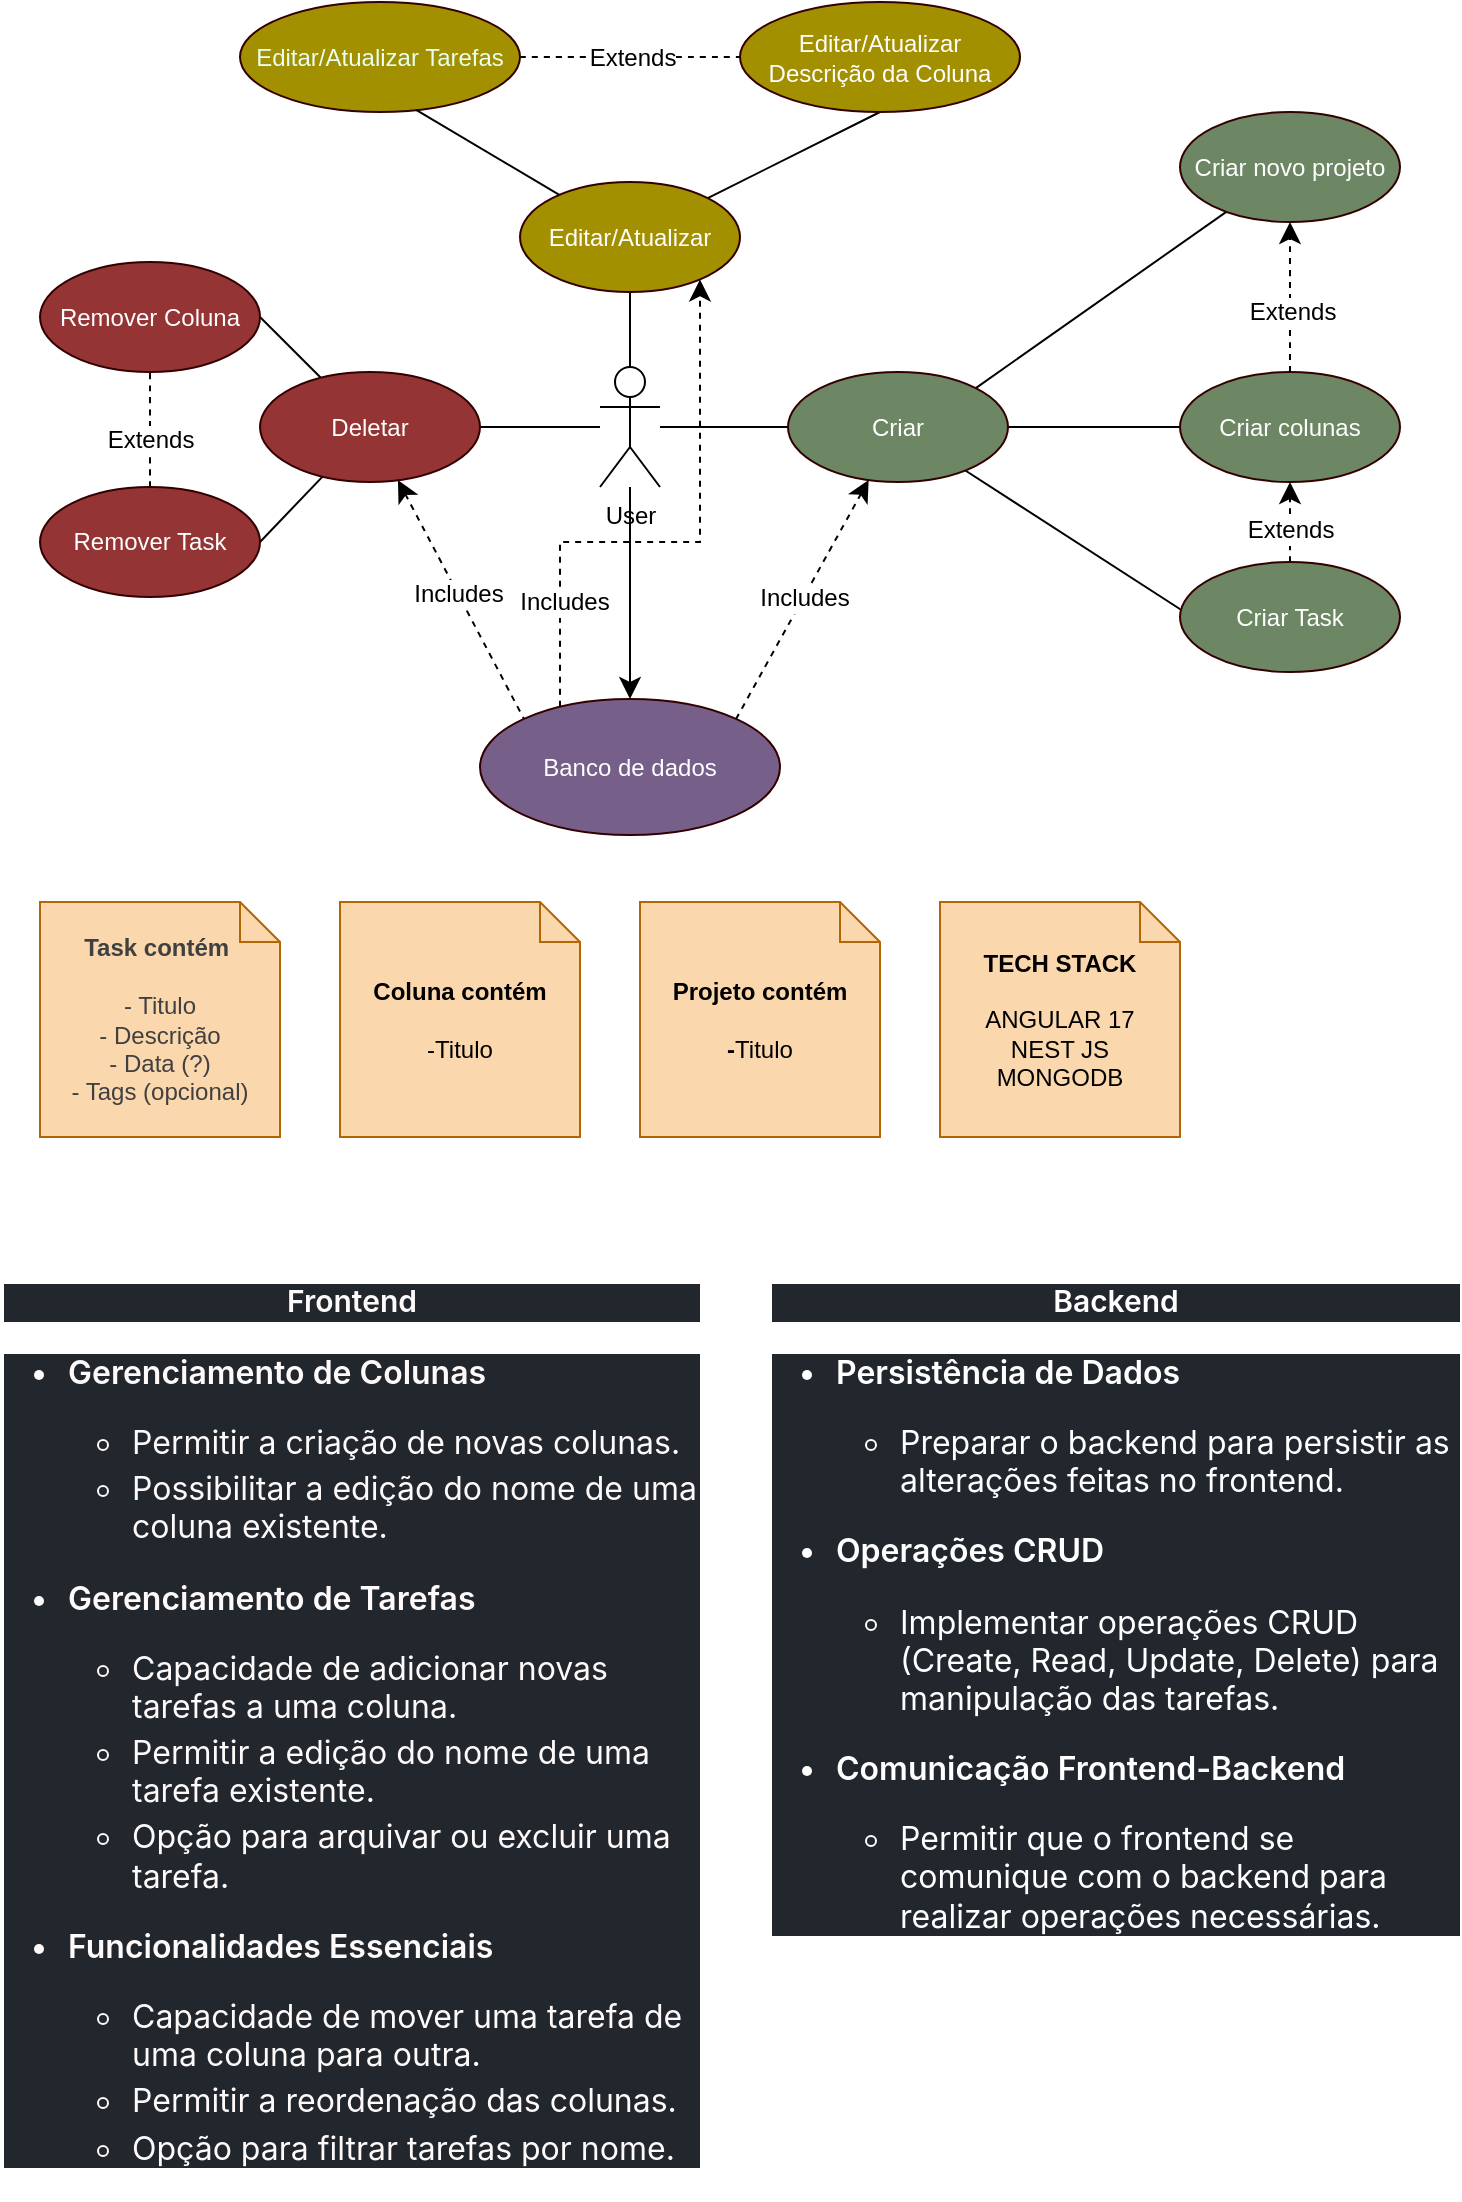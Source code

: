 <mxfile version="23.1.5" type="github">
  <diagram name="Página-1" id="bRA8RKCsJv3z7FLnGFfP">
    <mxGraphModel dx="1342" dy="805" grid="1" gridSize="10" guides="1" tooltips="1" connect="1" arrows="1" fold="1" page="1" pageScale="1" pageWidth="827" pageHeight="1169" math="0" shadow="0">
      <root>
        <mxCell id="0" />
        <mxCell id="1" parent="0" />
        <mxCell id="A_78D8oT7askTk93ZynL-14" style="edgeStyle=none;curved=1;rounded=0;orthogonalLoop=1;jettySize=auto;html=1;fontSize=12;endArrow=none;endFill=0;exitX=1;exitY=0;exitDx=0;exitDy=0;" parent="1" source="A_78D8oT7askTk93ZynL-78" target="A_78D8oT7askTk93ZynL-10" edge="1">
          <mxGeometry relative="1" as="geometry">
            <mxPoint x="480" y="210" as="sourcePoint" />
          </mxGeometry>
        </mxCell>
        <mxCell id="A_78D8oT7askTk93ZynL-48" style="edgeStyle=none;curved=1;rounded=0;orthogonalLoop=1;jettySize=auto;html=1;entryX=0;entryY=0.5;entryDx=0;entryDy=0;fontSize=12;startSize=8;endSize=8;endArrow=none;endFill=0;" parent="1" source="A_78D8oT7askTk93ZynL-78" edge="1">
          <mxGeometry relative="1" as="geometry">
            <mxPoint x="490" y="240" as="sourcePoint" />
            <mxPoint x="630" y="370" as="targetPoint" />
          </mxGeometry>
        </mxCell>
        <mxCell id="A_78D8oT7askTk93ZynL-81" style="edgeStyle=none;curved=1;rounded=0;orthogonalLoop=1;jettySize=auto;html=1;entryX=0;entryY=0.5;entryDx=0;entryDy=0;fontSize=12;startSize=8;endSize=8;endArrow=none;endFill=0;" parent="1" source="A_78D8oT7askTk93ZynL-3" target="A_78D8oT7askTk93ZynL-78" edge="1">
          <mxGeometry relative="1" as="geometry" />
        </mxCell>
        <mxCell id="A_78D8oT7askTk93ZynL-125" value="" style="edgeStyle=none;curved=1;rounded=0;orthogonalLoop=1;jettySize=auto;html=1;fontSize=12;startSize=8;endSize=8;" parent="1" source="A_78D8oT7askTk93ZynL-3" target="A_78D8oT7askTk93ZynL-102" edge="1">
          <mxGeometry relative="1" as="geometry" />
        </mxCell>
        <mxCell id="A_78D8oT7askTk93ZynL-3" value="User" style="shape=umlActor;verticalLabelPosition=bottom;verticalAlign=top;html=1;" parent="1" vertex="1">
          <mxGeometry x="330" y="242.5" width="30" height="60" as="geometry" />
        </mxCell>
        <mxCell id="A_78D8oT7askTk93ZynL-10" value="Criar novo projeto" style="ellipse;whiteSpace=wrap;html=1;fillColor=#6d8764;strokeColor=#330000;aspect=fixed;fontColor=#ffffff;" parent="1" vertex="1">
          <mxGeometry x="620" y="115" width="110" height="55" as="geometry" />
        </mxCell>
        <mxCell id="A_78D8oT7askTk93ZynL-80" style="edgeStyle=none;curved=1;rounded=0;orthogonalLoop=1;jettySize=auto;html=1;exitX=0;exitY=0.5;exitDx=0;exitDy=0;entryX=1;entryY=0.5;entryDx=0;entryDy=0;fontSize=12;startSize=8;endSize=8;endArrow=none;endFill=0;" parent="1" source="A_78D8oT7askTk93ZynL-16" target="A_78D8oT7askTk93ZynL-78" edge="1">
          <mxGeometry relative="1" as="geometry" />
        </mxCell>
        <mxCell id="A_78D8oT7askTk93ZynL-16" value="Criar&amp;nbsp;colunas" style="ellipse;whiteSpace=wrap;html=1;fillColor=#6d8764;strokeColor=#330000;fontColor=#ffffff;" parent="1" vertex="1">
          <mxGeometry x="620" y="245" width="110" height="55" as="geometry" />
        </mxCell>
        <mxCell id="A_78D8oT7askTk93ZynL-42" style="edgeStyle=none;curved=1;rounded=0;orthogonalLoop=1;jettySize=auto;html=1;fontSize=12;startSize=8;endSize=8;dashed=1;endArrow=classic;endFill=1;" parent="1" source="A_78D8oT7askTk93ZynL-18" target="A_78D8oT7askTk93ZynL-16" edge="1">
          <mxGeometry relative="1" as="geometry" />
        </mxCell>
        <mxCell id="A_78D8oT7askTk93ZynL-94" value="Extends" style="edgeLabel;html=1;align=center;verticalAlign=middle;resizable=0;points=[];fontSize=12;" parent="A_78D8oT7askTk93ZynL-42" vertex="1" connectable="0">
          <mxGeometry x="-0.2" relative="1" as="geometry">
            <mxPoint as="offset" />
          </mxGeometry>
        </mxCell>
        <mxCell id="A_78D8oT7askTk93ZynL-18" value="Criar Task" style="ellipse;whiteSpace=wrap;html=1;fillColor=#6d8764;strokeColor=#330000;fontColor=#ffffff;" parent="1" vertex="1">
          <mxGeometry x="620" y="340" width="110" height="55" as="geometry" />
        </mxCell>
        <mxCell id="A_78D8oT7askTk93ZynL-45" style="edgeStyle=none;curved=1;rounded=0;orthogonalLoop=1;jettySize=auto;html=1;fontSize=12;startSize=8;endSize=8;dashed=1;endArrow=classic;endFill=1;exitX=0.5;exitY=0;exitDx=0;exitDy=0;" parent="1" source="A_78D8oT7askTk93ZynL-16" target="A_78D8oT7askTk93ZynL-10" edge="1">
          <mxGeometry relative="1" as="geometry">
            <mxPoint x="664.57" y="257.5" as="sourcePoint" />
            <mxPoint x="664.57" y="192.5" as="targetPoint" />
          </mxGeometry>
        </mxCell>
        <mxCell id="A_78D8oT7askTk93ZynL-95" value="Extends" style="edgeLabel;html=1;align=center;verticalAlign=middle;resizable=0;points=[];fontSize=12;" parent="A_78D8oT7askTk93ZynL-45" vertex="1" connectable="0">
          <mxGeometry x="-0.191" y="-1" relative="1" as="geometry">
            <mxPoint as="offset" />
          </mxGeometry>
        </mxCell>
        <mxCell id="A_78D8oT7askTk93ZynL-103" style="edgeStyle=none;curved=1;rounded=0;orthogonalLoop=1;jettySize=auto;html=1;entryX=1;entryY=0;entryDx=0;entryDy=0;fontSize=12;startSize=8;endSize=8;dashed=1;endArrow=none;endFill=0;startArrow=classic;startFill=1;" parent="1" source="A_78D8oT7askTk93ZynL-78" target="A_78D8oT7askTk93ZynL-102" edge="1">
          <mxGeometry relative="1" as="geometry" />
        </mxCell>
        <mxCell id="A_78D8oT7askTk93ZynL-110" value="Includes" style="edgeLabel;html=1;align=center;verticalAlign=middle;resizable=0;points=[];fontSize=12;" parent="A_78D8oT7askTk93ZynL-103" vertex="1" connectable="0">
          <mxGeometry x="-0.011" relative="1" as="geometry">
            <mxPoint as="offset" />
          </mxGeometry>
        </mxCell>
        <mxCell id="A_78D8oT7askTk93ZynL-78" value="Criar" style="ellipse;whiteSpace=wrap;html=1;fillColor=#6d8764;strokeColor=#330000;fontColor=#ffffff;" parent="1" vertex="1">
          <mxGeometry x="424" y="245" width="110" height="55" as="geometry" />
        </mxCell>
        <mxCell id="A_78D8oT7askTk93ZynL-85" style="edgeStyle=none;curved=1;rounded=0;orthogonalLoop=1;jettySize=auto;html=1;fontSize=12;startSize=8;endSize=8;endArrow=none;endFill=0;" parent="1" source="A_78D8oT7askTk93ZynL-82" target="A_78D8oT7askTk93ZynL-3" edge="1">
          <mxGeometry relative="1" as="geometry" />
        </mxCell>
        <mxCell id="A_78D8oT7askTk93ZynL-88" style="edgeStyle=none;curved=1;rounded=0;orthogonalLoop=1;jettySize=auto;html=1;entryX=0.5;entryY=1;entryDx=0;entryDy=0;fontSize=12;startSize=8;endSize=8;endArrow=none;endFill=0;" parent="1" source="A_78D8oT7askTk93ZynL-82" target="A_78D8oT7askTk93ZynL-86" edge="1">
          <mxGeometry relative="1" as="geometry" />
        </mxCell>
        <mxCell id="A_78D8oT7askTk93ZynL-82" value="&lt;font color=&quot;#ffffff&quot;&gt;Editar/Atualizar&lt;/font&gt;" style="ellipse;whiteSpace=wrap;html=1;fillColor=#A39000;strokeColor=#330000;fontColor=#000000;" parent="1" vertex="1">
          <mxGeometry x="290" y="150" width="110" height="55" as="geometry" />
        </mxCell>
        <mxCell id="A_78D8oT7askTk93ZynL-84" style="edgeStyle=none;curved=1;rounded=0;orthogonalLoop=1;jettySize=auto;html=1;fontSize=12;startSize=8;endSize=8;endArrow=none;endFill=0;" parent="1" source="A_78D8oT7askTk93ZynL-83" target="A_78D8oT7askTk93ZynL-3" edge="1">
          <mxGeometry relative="1" as="geometry" />
        </mxCell>
        <mxCell id="A_78D8oT7askTk93ZynL-98" style="edgeStyle=none;curved=1;rounded=0;orthogonalLoop=1;jettySize=auto;html=1;entryX=1;entryY=0.5;entryDx=0;entryDy=0;fontSize=12;startSize=8;endSize=8;endArrow=none;endFill=0;" parent="1" source="A_78D8oT7askTk93ZynL-83" target="A_78D8oT7askTk93ZynL-91" edge="1">
          <mxGeometry relative="1" as="geometry" />
        </mxCell>
        <mxCell id="A_78D8oT7askTk93ZynL-99" style="edgeStyle=none;curved=1;rounded=0;orthogonalLoop=1;jettySize=auto;html=1;entryX=1;entryY=0.5;entryDx=0;entryDy=0;fontSize=12;startSize=8;endSize=8;endArrow=none;endFill=0;" parent="1" source="A_78D8oT7askTk93ZynL-83" target="A_78D8oT7askTk93ZynL-90" edge="1">
          <mxGeometry relative="1" as="geometry" />
        </mxCell>
        <mxCell id="A_78D8oT7askTk93ZynL-104" style="edgeStyle=none;curved=1;rounded=0;orthogonalLoop=1;jettySize=auto;html=1;entryX=0;entryY=0;entryDx=0;entryDy=0;fontSize=12;startSize=8;endSize=8;dashed=1;endArrow=none;endFill=0;startArrow=classic;startFill=1;" parent="1" source="A_78D8oT7askTk93ZynL-83" target="A_78D8oT7askTk93ZynL-102" edge="1">
          <mxGeometry relative="1" as="geometry" />
        </mxCell>
        <mxCell id="A_78D8oT7askTk93ZynL-111" value="Includes" style="edgeLabel;html=1;align=center;verticalAlign=middle;resizable=0;points=[];fontSize=12;" parent="A_78D8oT7askTk93ZynL-104" vertex="1" connectable="0">
          <mxGeometry x="-0.046" relative="1" as="geometry">
            <mxPoint as="offset" />
          </mxGeometry>
        </mxCell>
        <mxCell id="A_78D8oT7askTk93ZynL-83" value="Deletar" style="ellipse;whiteSpace=wrap;html=1;fillColor=#943434;strokeColor=#330000;fontColor=#ffffff;" parent="1" vertex="1">
          <mxGeometry x="160" y="245" width="110" height="55" as="geometry" />
        </mxCell>
        <mxCell id="A_78D8oT7askTk93ZynL-86" value="&lt;font color=&quot;#ffffff&quot;&gt;Editar/Atualizar Descrição da Coluna&lt;/font&gt;" style="ellipse;whiteSpace=wrap;html=1;fillColor=#A39000;strokeColor=#330000;fontColor=#000000;" parent="1" vertex="1">
          <mxGeometry x="400" y="60" width="140" height="55" as="geometry" />
        </mxCell>
        <mxCell id="A_78D8oT7askTk93ZynL-96" style="edgeStyle=none;curved=1;rounded=0;orthogonalLoop=1;jettySize=auto;html=1;entryX=0;entryY=0.5;entryDx=0;entryDy=0;fontSize=12;startSize=8;endSize=8;dashed=1;endArrow=none;endFill=0;" parent="1" source="A_78D8oT7askTk93ZynL-87" target="A_78D8oT7askTk93ZynL-86" edge="1">
          <mxGeometry relative="1" as="geometry" />
        </mxCell>
        <mxCell id="A_78D8oT7askTk93ZynL-97" value="Extends" style="edgeLabel;html=1;align=center;verticalAlign=middle;resizable=0;points=[];fontSize=12;" parent="A_78D8oT7askTk93ZynL-96" vertex="1" connectable="0">
          <mxGeometry x="-0.156" y="-4" relative="1" as="geometry">
            <mxPoint x="9" y="-4" as="offset" />
          </mxGeometry>
        </mxCell>
        <mxCell id="A_78D8oT7askTk93ZynL-87" value="&lt;font color=&quot;#e8fff1&quot;&gt;Editar/Atualizar Tarefas&lt;/font&gt;" style="ellipse;whiteSpace=wrap;html=1;fillColor=#A39000;strokeColor=#330000;fontColor=#000000;" parent="1" vertex="1">
          <mxGeometry x="150" y="60" width="140" height="55" as="geometry" />
        </mxCell>
        <mxCell id="A_78D8oT7askTk93ZynL-89" style="edgeStyle=none;curved=1;rounded=0;orthogonalLoop=1;jettySize=auto;html=1;entryX=0.629;entryY=0.98;entryDx=0;entryDy=0;entryPerimeter=0;fontSize=12;startSize=8;endSize=8;endArrow=none;endFill=0;" parent="1" source="A_78D8oT7askTk93ZynL-82" target="A_78D8oT7askTk93ZynL-87" edge="1">
          <mxGeometry relative="1" as="geometry" />
        </mxCell>
        <mxCell id="A_78D8oT7askTk93ZynL-92" style="edgeStyle=none;curved=1;rounded=0;orthogonalLoop=1;jettySize=auto;html=1;entryX=0.5;entryY=1;entryDx=0;entryDy=0;fontSize=12;startSize=8;endSize=8;endArrow=none;endFill=0;dashed=1;" parent="1" source="A_78D8oT7askTk93ZynL-90" target="A_78D8oT7askTk93ZynL-91" edge="1">
          <mxGeometry relative="1" as="geometry" />
        </mxCell>
        <mxCell id="A_78D8oT7askTk93ZynL-93" value="Extends" style="edgeLabel;html=1;align=center;verticalAlign=middle;resizable=0;points=[];fontSize=12;" parent="A_78D8oT7askTk93ZynL-92" vertex="1" connectable="0">
          <mxGeometry x="-0.186" relative="1" as="geometry">
            <mxPoint as="offset" />
          </mxGeometry>
        </mxCell>
        <mxCell id="A_78D8oT7askTk93ZynL-90" value="Remover Task" style="ellipse;whiteSpace=wrap;html=1;fillColor=#943434;strokeColor=#330000;fontColor=#ffffff;" parent="1" vertex="1">
          <mxGeometry x="50" y="302.5" width="110" height="55" as="geometry" />
        </mxCell>
        <mxCell id="A_78D8oT7askTk93ZynL-91" value="Remover Coluna" style="ellipse;whiteSpace=wrap;html=1;fillColor=#943434;strokeColor=#330000;fontColor=#ffffff;" parent="1" vertex="1">
          <mxGeometry x="50" y="190" width="110" height="55" as="geometry" />
        </mxCell>
        <mxCell id="A_78D8oT7askTk93ZynL-120" style="edgeStyle=orthogonalEdgeStyle;rounded=0;orthogonalLoop=1;jettySize=auto;html=1;fontSize=12;startSize=8;endSize=8;dashed=1;" parent="1" source="A_78D8oT7askTk93ZynL-102" target="A_78D8oT7askTk93ZynL-82" edge="1">
          <mxGeometry relative="1" as="geometry">
            <Array as="points">
              <mxPoint x="310" y="330" />
              <mxPoint x="380" y="330" />
            </Array>
          </mxGeometry>
        </mxCell>
        <mxCell id="A_78D8oT7askTk93ZynL-124" value="Includes" style="edgeLabel;html=1;align=center;verticalAlign=middle;resizable=0;points=[];fontSize=12;" parent="A_78D8oT7askTk93ZynL-120" vertex="1" connectable="0">
          <mxGeometry x="-0.588" y="-2" relative="1" as="geometry">
            <mxPoint y="6" as="offset" />
          </mxGeometry>
        </mxCell>
        <mxCell id="A_78D8oT7askTk93ZynL-102" value="Banco de dados" style="ellipse;whiteSpace=wrap;html=1;fillColor=#76608a;strokeColor=#330000;fontColor=#ffffff;" parent="1" vertex="1">
          <mxGeometry x="270" y="408.5" width="150" height="68" as="geometry" />
        </mxCell>
        <mxCell id="A_78D8oT7askTk93ZynL-115" value="&lt;b&gt;Coluna contém&lt;br&gt;&lt;/b&gt;&lt;br&gt;-Titulo" style="shape=note;size=20;whiteSpace=wrap;html=1;fillColor=#fad7ac;strokeColor=#b46504;" parent="1" vertex="1">
          <mxGeometry x="200" y="510" width="120" height="117.5" as="geometry" />
        </mxCell>
        <mxCell id="Y-GGuCV96gfVqSrOxsrH-1" value="&lt;font color=&quot;#404040&quot;&gt;&lt;br&gt;&lt;b&gt;Task contém&amp;nbsp;&lt;br&gt;&lt;/b&gt;&lt;br&gt;- Titulo&lt;br&gt;- Descrição&lt;br&gt;- Data (?)&lt;br&gt;- Tags (opcional)&lt;/font&gt;&lt;div&gt;&lt;br&gt;&lt;/div&gt;" style="shape=note;size=20;whiteSpace=wrap;html=1;fillColor=#fad7ac;strokeColor=#b46504;" parent="1" vertex="1">
          <mxGeometry x="50" y="510" width="120" height="117.5" as="geometry" />
        </mxCell>
        <mxCell id="Y-GGuCV96gfVqSrOxsrH-2" value="&lt;b&gt;TECH STACK&lt;br&gt;&lt;/b&gt;&lt;br&gt;ANGULAR 17&lt;br&gt;NEST JS&lt;br&gt;MONGODB" style="shape=note;size=20;whiteSpace=wrap;html=1;fillColor=#fad7ac;strokeColor=#b46504;" parent="1" vertex="1">
          <mxGeometry x="500" y="510" width="120" height="117.5" as="geometry" />
        </mxCell>
        <mxCell id="Y-GGuCV96gfVqSrOxsrH-7" value="&lt;h3 style=&quot;text-align: center; box-sizing: border-box; margin-top: 24px; margin-bottom: 16px; font-size: 1.25em; font-weight: var(--base-text-weight-semibold, 600); line-height: 1.25; font-family: -apple-system, BlinkMacSystemFont, &amp;quot;Segoe UI&amp;quot;, &amp;quot;Noto Sans&amp;quot;, Helvetica, Arial, sans-serif, &amp;quot;Apple Color Emoji&amp;quot;, &amp;quot;Segoe UI Emoji&amp;quot;; font-style: normal; font-variant-ligatures: normal; font-variant-caps: normal; letter-spacing: normal; orphans: 2; text-indent: 0px; text-transform: none; widows: 2; word-spacing: 0px; -webkit-text-stroke-width: 0px; text-decoration-thickness: initial; text-decoration-style: initial; text-decoration-color: initial; background-color: rgb(34, 39, 46);&quot; dir=&quot;auto&quot; tabindex=&quot;-1&quot;&gt;Frontend&lt;/h3&gt;&lt;ul style=&quot;box-sizing: border-box; padding-left: 2em; margin-top: 0px; margin-bottom: 16px; font-family: -apple-system, BlinkMacSystemFont, &amp;quot;Segoe UI&amp;quot;, &amp;quot;Noto Sans&amp;quot;, Helvetica, Arial, sans-serif, &amp;quot;Apple Color Emoji&amp;quot;, &amp;quot;Segoe UI Emoji&amp;quot;; font-size: 16px; font-style: normal; font-variant-ligatures: normal; font-variant-caps: normal; font-weight: 400; letter-spacing: normal; orphans: 2; text-align: start; text-indent: 0px; text-transform: none; widows: 2; word-spacing: 0px; -webkit-text-stroke-width: 0px; text-decoration-thickness: initial; text-decoration-style: initial; text-decoration-color: initial; background-color: rgb(34, 39, 46);&quot; dir=&quot;auto&quot;&gt;&lt;li style=&quot;box-sizing: border-box;&quot;&gt;&lt;p style=&quot;box-sizing: border-box; margin-top: 16px; margin-bottom: 16px;&quot; dir=&quot;auto&quot;&gt;&lt;strong style=&quot;box-sizing: border-box; font-weight: var(--base-text-weight-semibold, 600);&quot;&gt;Gerenciamento de Colunas&lt;/strong&gt;&lt;/p&gt;&lt;ul style=&quot;box-sizing: border-box; padding-left: 2em; margin-top: 0px; margin-bottom: 0px;&quot; dir=&quot;auto&quot;&gt;&lt;li style=&quot;box-sizing: border-box;&quot;&gt;Permitir a criação de novas colunas.&lt;/li&gt;&lt;li style=&quot;box-sizing: border-box; margin-top: 0.25em;&quot;&gt;Possibilitar a edição do nome de uma coluna existente.&lt;/li&gt;&lt;/ul&gt;&lt;/li&gt;&lt;li style=&quot;box-sizing: border-box; margin-top: 0.25em;&quot;&gt;&lt;p style=&quot;box-sizing: border-box; margin-top: 16px; margin-bottom: 16px;&quot; dir=&quot;auto&quot;&gt;&lt;strong style=&quot;box-sizing: border-box; font-weight: var(--base-text-weight-semibold, 600);&quot;&gt;Gerenciamento de Tarefas&lt;/strong&gt;&lt;/p&gt;&lt;ul style=&quot;box-sizing: border-box; padding-left: 2em; margin-top: 0px; margin-bottom: 0px;&quot; dir=&quot;auto&quot;&gt;&lt;li style=&quot;box-sizing: border-box;&quot;&gt;Capacidade de adicionar novas tarefas a uma coluna.&lt;/li&gt;&lt;li style=&quot;box-sizing: border-box; margin-top: 0.25em;&quot;&gt;Permitir a edição do nome de uma tarefa existente.&lt;/li&gt;&lt;li style=&quot;box-sizing: border-box; margin-top: 0.25em;&quot;&gt;Opção para arquivar ou excluir uma tarefa.&lt;/li&gt;&lt;/ul&gt;&lt;/li&gt;&lt;li style=&quot;box-sizing: border-box; margin-top: 0.25em;&quot;&gt;&lt;p style=&quot;box-sizing: border-box; margin-top: 16px; margin-bottom: 16px;&quot; dir=&quot;auto&quot;&gt;&lt;strong style=&quot;box-sizing: border-box; font-weight: var(--base-text-weight-semibold, 600);&quot;&gt;Funcionalidades Essenciais&lt;/strong&gt;&lt;/p&gt;&lt;ul style=&quot;box-sizing: border-box; padding-left: 2em; margin-top: 0px; margin-bottom: 0px;&quot; dir=&quot;auto&quot;&gt;&lt;li style=&quot;box-sizing: border-box;&quot;&gt;Capacidade de mover uma tarefa de uma coluna para outra.&lt;/li&gt;&lt;li style=&quot;box-sizing: border-box; margin-top: 0.25em;&quot;&gt;Permitir a reordenação das colunas.&lt;/li&gt;&lt;li style=&quot;box-sizing: border-box; margin-top: 0.25em;&quot;&gt;Opção para filtrar tarefas por nome.&lt;/li&gt;&lt;/ul&gt;&lt;/li&gt;&lt;/ul&gt;" style="text;whiteSpace=wrap;html=1;fontColor=#FFFAFA;" parent="1" vertex="1">
          <mxGeometry x="30" y="670" width="350" height="480" as="geometry" />
        </mxCell>
        <mxCell id="Y-GGuCV96gfVqSrOxsrH-8" value="&lt;h3 style=&quot;text-align: center; box-sizing: border-box; margin-top: 24px; margin-bottom: 16px; font-size: 1.25em; font-weight: var(--base-text-weight-semibold, 600); line-height: 1.25; font-family: -apple-system, BlinkMacSystemFont, &amp;quot;Segoe UI&amp;quot;, &amp;quot;Noto Sans&amp;quot;, Helvetica, Arial, sans-serif, &amp;quot;Apple Color Emoji&amp;quot;, &amp;quot;Segoe UI Emoji&amp;quot;; font-style: normal; font-variant-ligatures: normal; font-variant-caps: normal; letter-spacing: normal; orphans: 2; text-indent: 0px; text-transform: none; widows: 2; word-spacing: 0px; -webkit-text-stroke-width: 0px; background-color: rgb(34, 39, 46); text-decoration-thickness: initial; text-decoration-style: initial; text-decoration-color: initial;&quot; dir=&quot;auto&quot; tabindex=&quot;-1&quot;&gt;Backend&lt;/h3&gt;&lt;ul style=&quot;box-sizing: border-box; padding-left: 2em; margin-top: 0px; margin-bottom: 16px; font-family: -apple-system, BlinkMacSystemFont, &amp;quot;Segoe UI&amp;quot;, &amp;quot;Noto Sans&amp;quot;, Helvetica, Arial, sans-serif, &amp;quot;Apple Color Emoji&amp;quot;, &amp;quot;Segoe UI Emoji&amp;quot;; font-size: 16px; font-style: normal; font-variant-ligatures: normal; font-variant-caps: normal; font-weight: 400; letter-spacing: normal; orphans: 2; text-align: start; text-indent: 0px; text-transform: none; widows: 2; word-spacing: 0px; -webkit-text-stroke-width: 0px; background-color: rgb(34, 39, 46); text-decoration-thickness: initial; text-decoration-style: initial; text-decoration-color: initial;&quot; dir=&quot;auto&quot;&gt;&lt;li style=&quot;box-sizing: border-box;&quot;&gt;&lt;p style=&quot;box-sizing: border-box; margin-top: 16px; margin-bottom: 16px;&quot; dir=&quot;auto&quot;&gt;&lt;strong style=&quot;box-sizing: border-box; font-weight: var(--base-text-weight-semibold, 600);&quot;&gt;Persistência de Dados&lt;/strong&gt;&lt;/p&gt;&lt;ul style=&quot;box-sizing: border-box; padding-left: 2em; margin-top: 0px; margin-bottom: 0px;&quot; dir=&quot;auto&quot;&gt;&lt;li style=&quot;box-sizing: border-box;&quot;&gt;Preparar o backend para persistir as alterações feitas no frontend.&lt;/li&gt;&lt;/ul&gt;&lt;/li&gt;&lt;li style=&quot;box-sizing: border-box; margin-top: 0.25em;&quot;&gt;&lt;p style=&quot;box-sizing: border-box; margin-top: 16px; margin-bottom: 16px;&quot; dir=&quot;auto&quot;&gt;&lt;strong style=&quot;box-sizing: border-box; font-weight: var(--base-text-weight-semibold, 600);&quot;&gt;Operações CRUD&lt;/strong&gt;&lt;/p&gt;&lt;ul style=&quot;box-sizing: border-box; padding-left: 2em; margin-top: 0px; margin-bottom: 0px;&quot; dir=&quot;auto&quot;&gt;&lt;li style=&quot;box-sizing: border-box;&quot;&gt;Implementar operações CRUD (Create, Read, Update, Delete) para manipulação das tarefas.&lt;/li&gt;&lt;/ul&gt;&lt;/li&gt;&lt;li style=&quot;box-sizing: border-box; margin-top: 0.25em;&quot;&gt;&lt;p style=&quot;box-sizing: border-box; margin-top: 16px; margin-bottom: 16px;&quot; dir=&quot;auto&quot;&gt;&lt;strong style=&quot;box-sizing: border-box; font-weight: var(--base-text-weight-semibold, 600);&quot;&gt;Comunicação Frontend-Backend&lt;/strong&gt;&lt;/p&gt;&lt;ul style=&quot;box-sizing: border-box; padding-left: 2em; margin-top: 0px; margin-bottom: 0px;&quot; dir=&quot;auto&quot;&gt;&lt;li style=&quot;box-sizing: border-box;&quot;&gt;Permitir que o frontend se comunique com o backend para realizar operações necessárias.&lt;/li&gt;&lt;/ul&gt;&lt;/li&gt;&lt;/ul&gt;" style="text;whiteSpace=wrap;html=1;fontColor=#FFFFFF;" parent="1" vertex="1">
          <mxGeometry x="414" y="670" width="346" height="360" as="geometry" />
        </mxCell>
        <mxCell id="UAzr31Xlrt7w5r0wW-kr-1" value="&lt;b&gt;Projeto contém&lt;br&gt;&lt;br&gt;-&lt;/b&gt;Titulo" style="shape=note;size=20;whiteSpace=wrap;html=1;fillColor=#fad7ac;strokeColor=#b46504;" vertex="1" parent="1">
          <mxGeometry x="350" y="510" width="120" height="117.5" as="geometry" />
        </mxCell>
      </root>
    </mxGraphModel>
  </diagram>
</mxfile>
